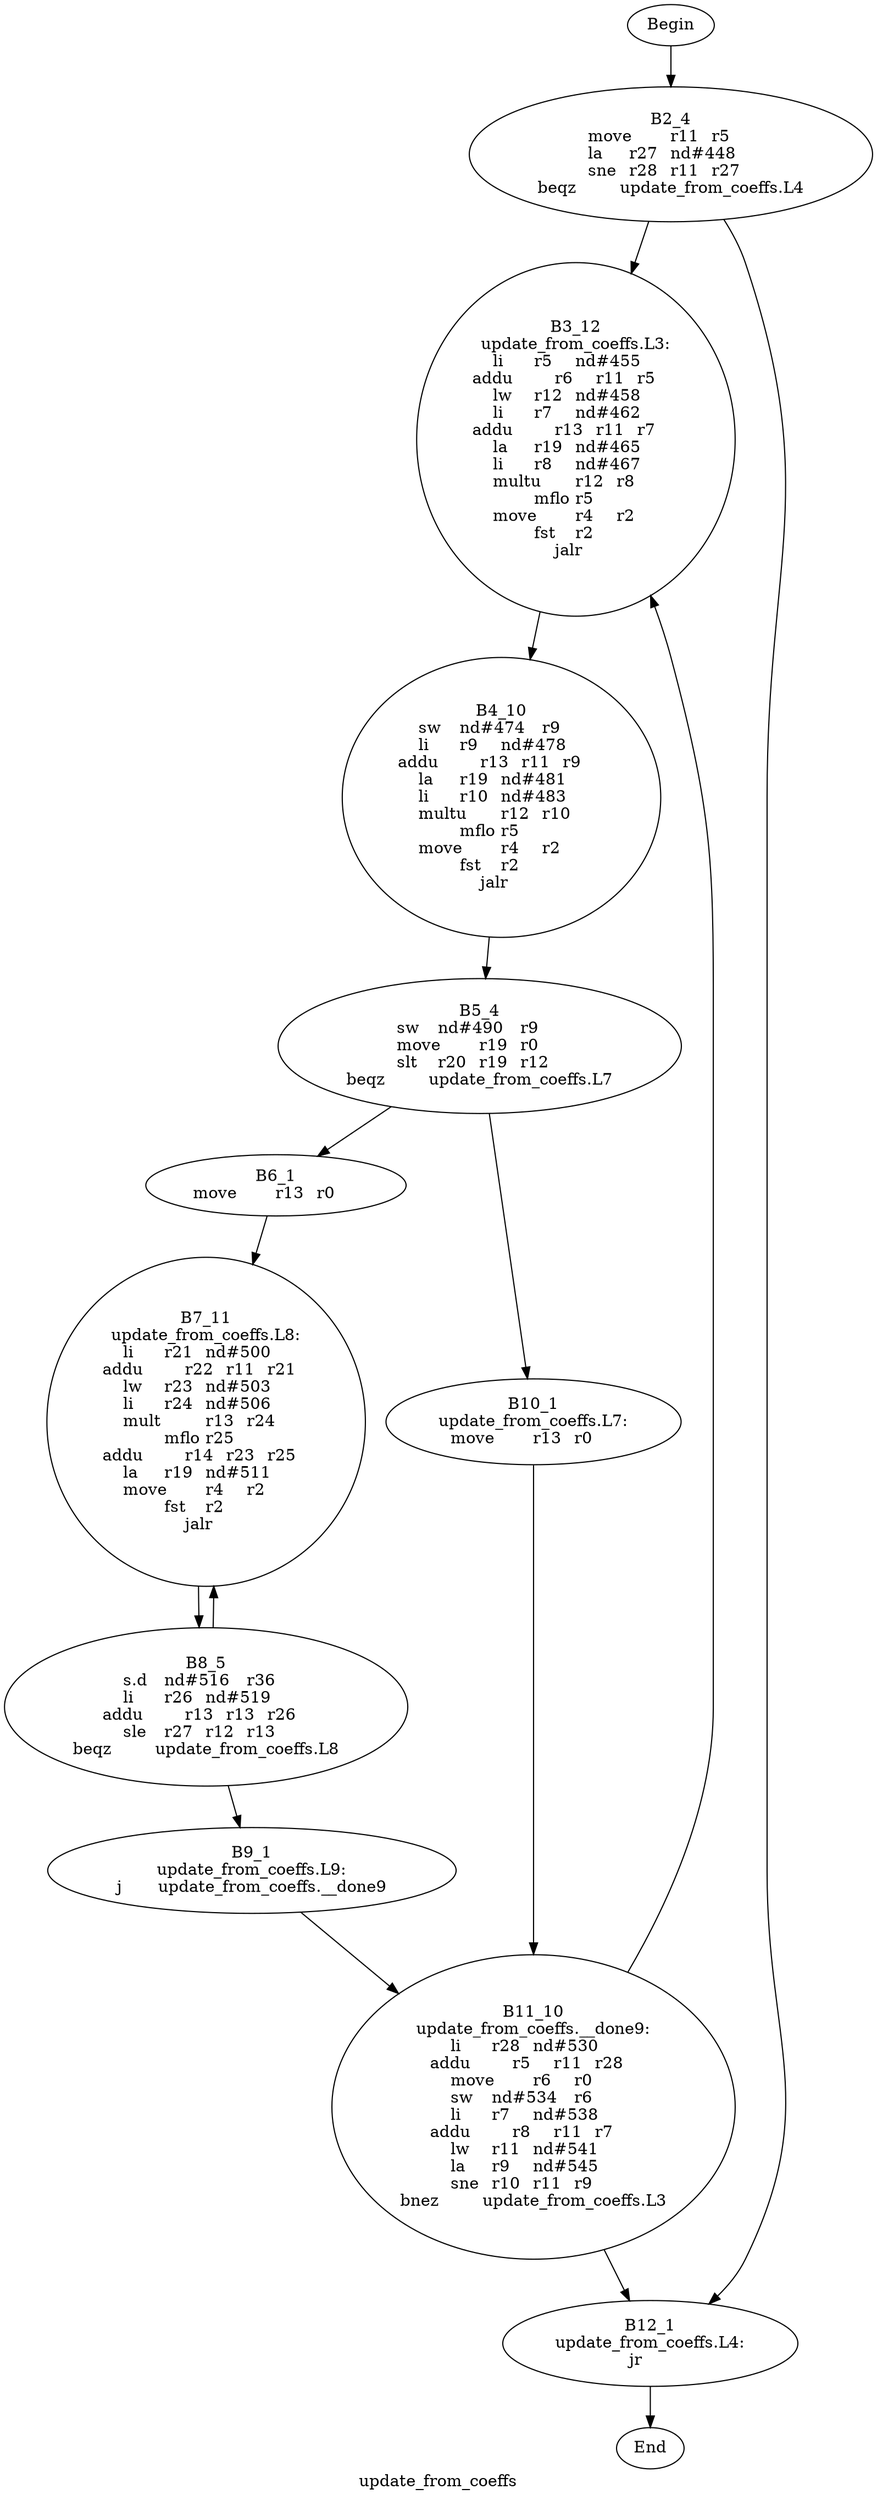 digraph G{
	label = "update_from_coeffs"	style = "dashed";
	color = purple;
	Node0 [label = "Begin"];
	Node0 -> {Node2 }
	Node1 [label = "End"];
	Node1 -> {}
	Node2 [label = "B2_4\nmove	r11	r5	\nla	r27	nd#448	\nsne	r28	r11	r27	\nbeqz	update_from_coeffs.L4\n"];
	Node2 -> {Node3 Node12 }
	Node3 [label = "B3_12\nupdate_from_coeffs.L3:\nli	r5	nd#455	\naddu	r6	r11	r5	\nlw	r12	nd#458	\nli	r7	nd#462	\naddu	r13	r11	r7	\nla	r19	nd#465	\nli	r8	nd#467	\nmultu	r12	r8	\nmflo	r5	\nmove	r4	r2	\nfst	r2	\njalr	\n"];
	Node3 -> {Node4 }
	Node4 [label = "B4_10\nsw	nd#474	r9	\nli	r9	nd#478	\naddu	r13	r11	r9	\nla	r19	nd#481	\nli	r10	nd#483	\nmultu	r12	r10	\nmflo	r5	\nmove	r4	r2	\nfst	r2	\njalr	\n"];
	Node4 -> {Node5 }
	Node5 [label = "B5_4\nsw	nd#490	r9	\nmove	r19	r0	\nslt	r20	r19	r12	\nbeqz	update_from_coeffs.L7\n"];
	Node5 -> {Node6 Node10 }
	Node6 [label = "B6_1\nmove	r13	r0	\n"];
	Node6 -> {Node7 }
	Node7 [label = "B7_11\nupdate_from_coeffs.L8:\nli	r21	nd#500	\naddu	r22	r11	r21	\nlw	r23	nd#503	\nli	r24	nd#506	\nmult	r13	r24	\nmflo	r25	\naddu	r14	r23	r25	\nla	r19	nd#511	\nmove	r4	r2	\nfst	r2	\njalr	\n"];
	Node7 -> {Node8 }
	Node8 [label = "B8_5\ns.d	nd#516	r36	\nli	r26	nd#519	\naddu	r13	r13	r26	\nsle	r27	r12	r13	\nbeqz	update_from_coeffs.L8\n"];
	Node8 -> {Node9 Node7 }
	Node9 [label = "B9_1\nupdate_from_coeffs.L9:\nj	update_from_coeffs.__done9\n"];
	Node9 -> {Node11 }
	Node10 [label = "B10_1\nupdate_from_coeffs.L7:\nmove	r13	r0	\n"];
	Node10 -> {Node11 }
	Node11 [label = "B11_10\nupdate_from_coeffs.__done9:\nli	r28	nd#530	\naddu	r5	r11	r28	\nmove	r6	r0	\nsw	nd#534	r6	\nli	r7	nd#538	\naddu	r8	r11	r7	\nlw	r11	nd#541	\nla	r9	nd#545	\nsne	r10	r11	r9	\nbnez	update_from_coeffs.L3\n"];
	Node11 -> {Node12 Node3 }
	Node12 [label = "B12_1\nupdate_from_coeffs.L4:\njr	\n"];
	Node12 -> {Node1 }
}

